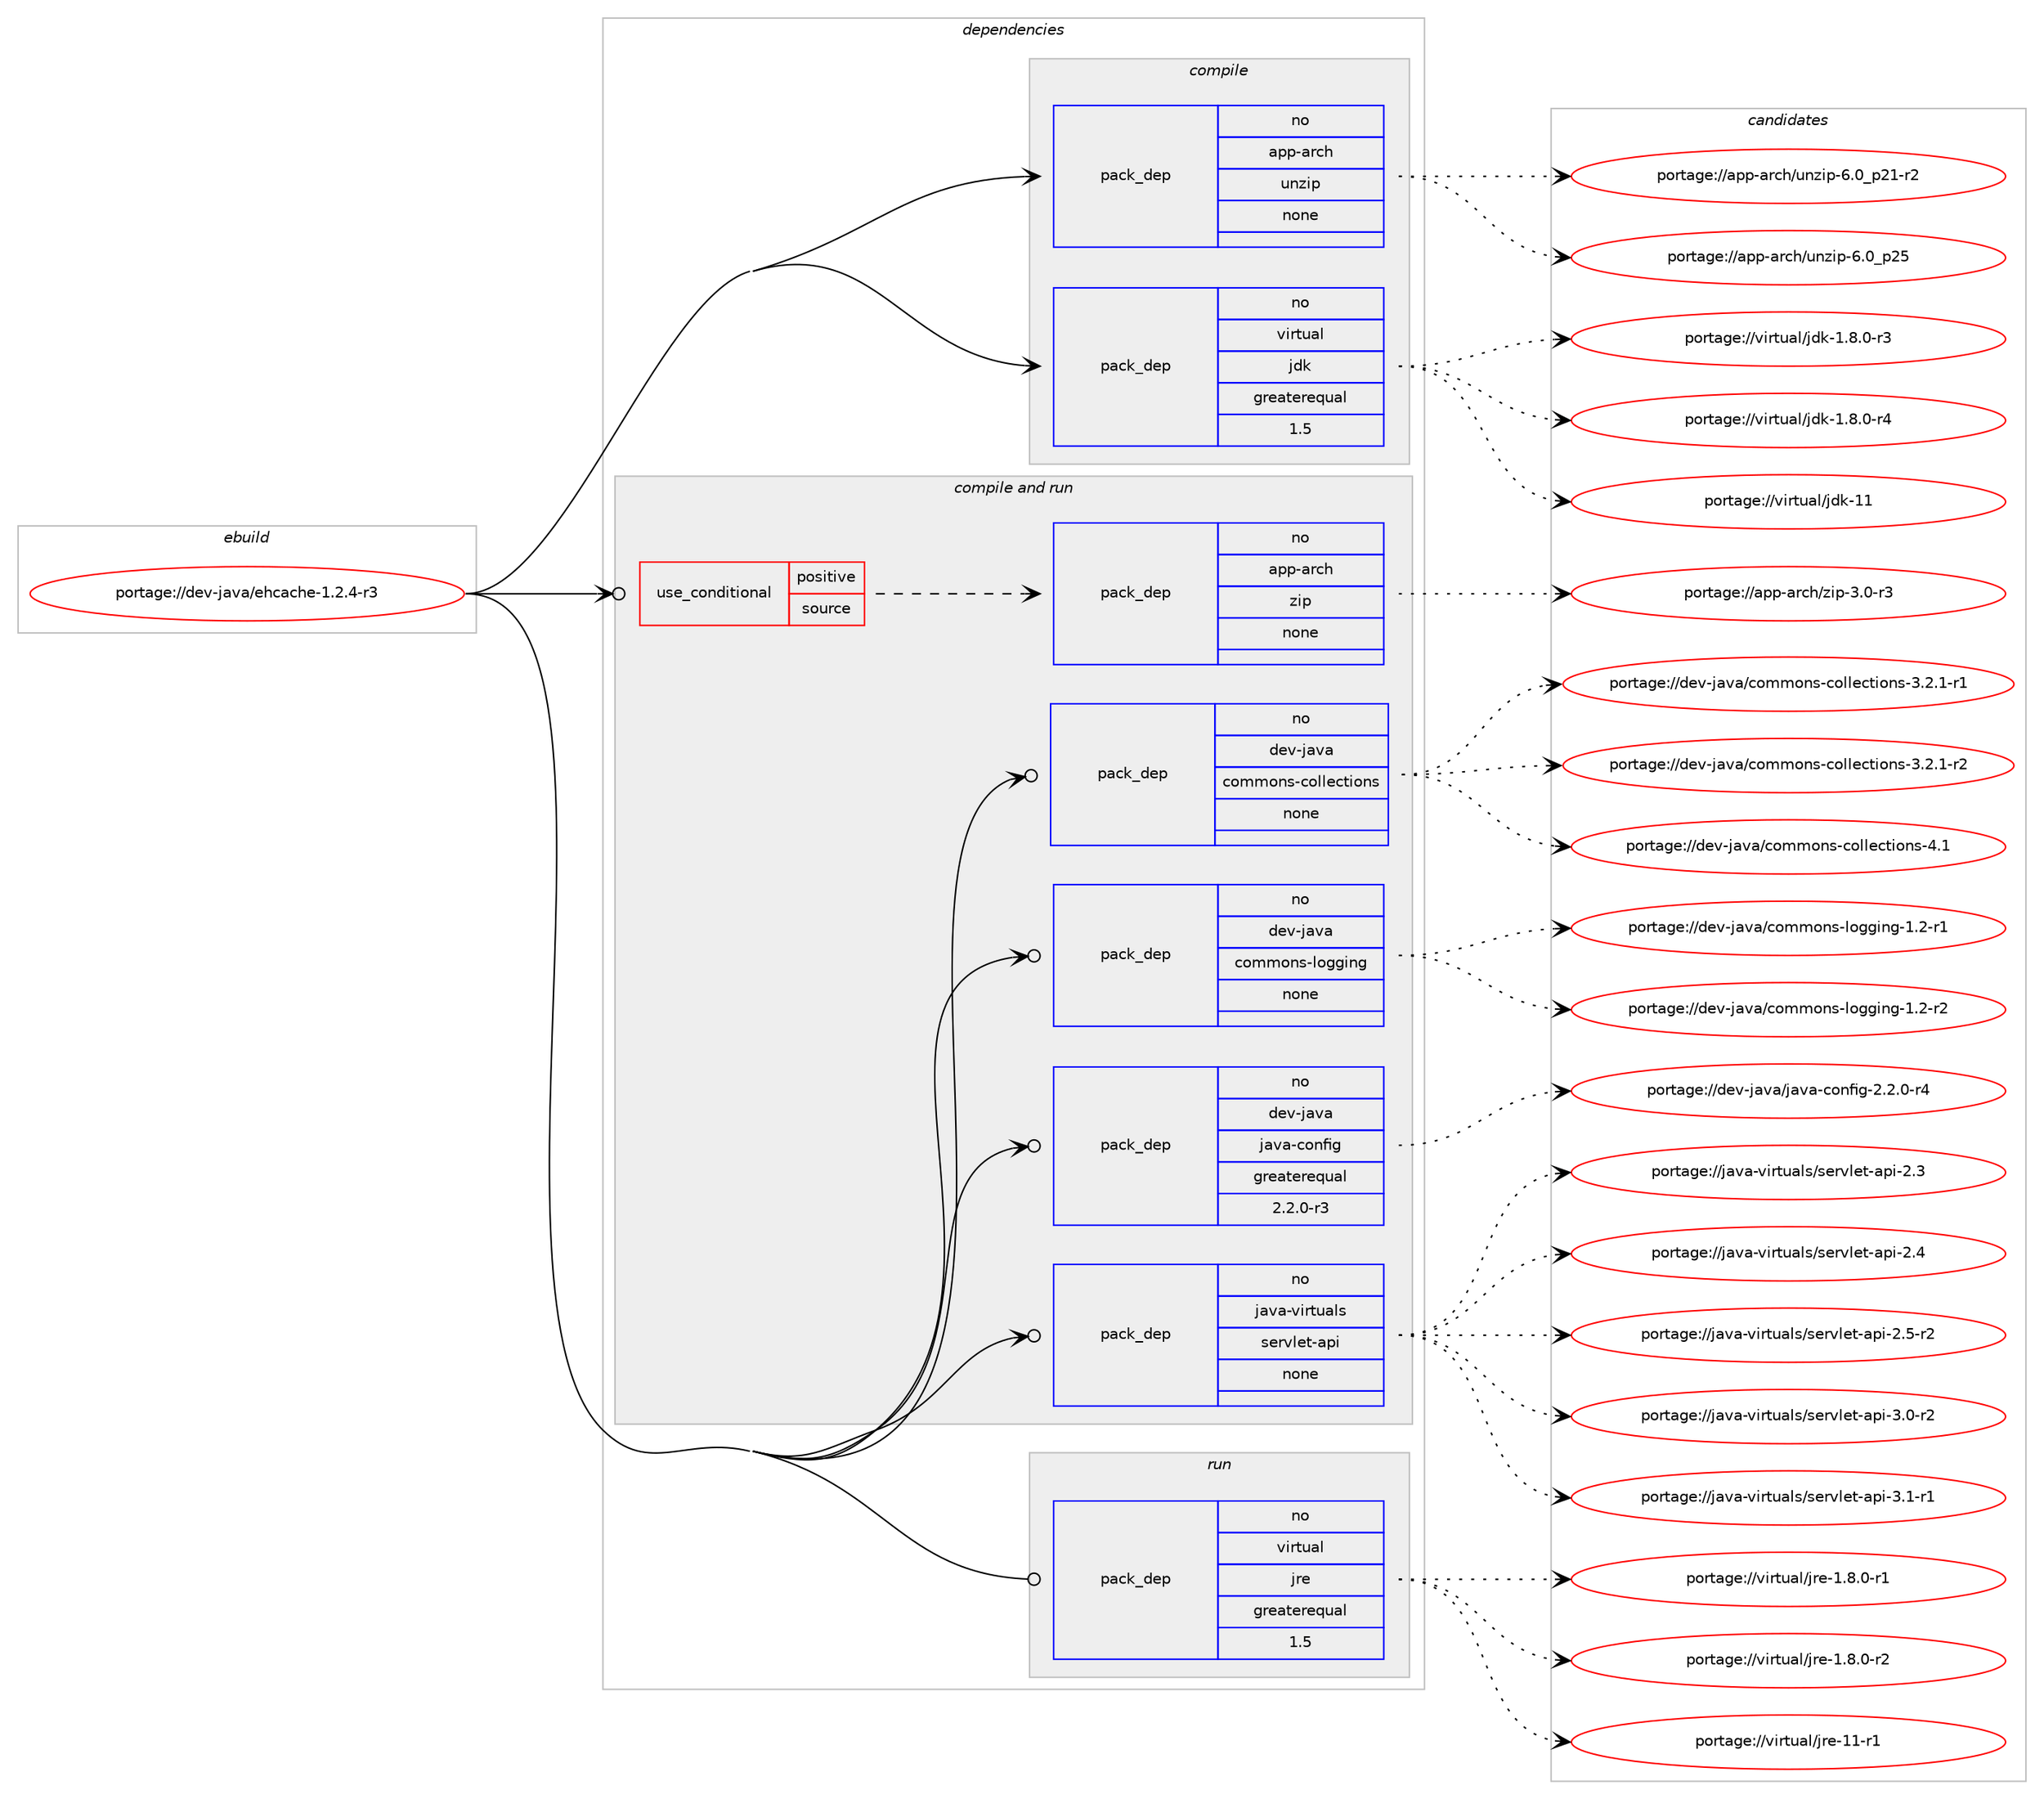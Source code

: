 digraph prolog {

# *************
# Graph options
# *************

newrank=true;
concentrate=true;
compound=true;
graph [rankdir=LR,fontname=Helvetica,fontsize=10,ranksep=1.5];#, ranksep=2.5, nodesep=0.2];
edge  [arrowhead=vee];
node  [fontname=Helvetica,fontsize=10];

# **********
# The ebuild
# **********

subgraph cluster_leftcol {
color=gray;
rank=same;
label=<<i>ebuild</i>>;
id [label="portage://dev-java/ehcache-1.2.4-r3", color=red, width=4, href="../dev-java/ehcache-1.2.4-r3.svg"];
}

# ****************
# The dependencies
# ****************

subgraph cluster_midcol {
color=gray;
label=<<i>dependencies</i>>;
subgraph cluster_compile {
fillcolor="#eeeeee";
style=filled;
label=<<i>compile</i>>;
subgraph pack66812 {
dependency87753 [label=<<TABLE BORDER="0" CELLBORDER="1" CELLSPACING="0" CELLPADDING="4" WIDTH="220"><TR><TD ROWSPAN="6" CELLPADDING="30">pack_dep</TD></TR><TR><TD WIDTH="110">no</TD></TR><TR><TD>app-arch</TD></TR><TR><TD>unzip</TD></TR><TR><TD>none</TD></TR><TR><TD></TD></TR></TABLE>>, shape=none, color=blue];
}
id:e -> dependency87753:w [weight=20,style="solid",arrowhead="vee"];
subgraph pack66813 {
dependency87754 [label=<<TABLE BORDER="0" CELLBORDER="1" CELLSPACING="0" CELLPADDING="4" WIDTH="220"><TR><TD ROWSPAN="6" CELLPADDING="30">pack_dep</TD></TR><TR><TD WIDTH="110">no</TD></TR><TR><TD>virtual</TD></TR><TR><TD>jdk</TD></TR><TR><TD>greaterequal</TD></TR><TR><TD>1.5</TD></TR></TABLE>>, shape=none, color=blue];
}
id:e -> dependency87754:w [weight=20,style="solid",arrowhead="vee"];
}
subgraph cluster_compileandrun {
fillcolor="#eeeeee";
style=filled;
label=<<i>compile and run</i>>;
subgraph cond18226 {
dependency87755 [label=<<TABLE BORDER="0" CELLBORDER="1" CELLSPACING="0" CELLPADDING="4"><TR><TD ROWSPAN="3" CELLPADDING="10">use_conditional</TD></TR><TR><TD>positive</TD></TR><TR><TD>source</TD></TR></TABLE>>, shape=none, color=red];
subgraph pack66814 {
dependency87756 [label=<<TABLE BORDER="0" CELLBORDER="1" CELLSPACING="0" CELLPADDING="4" WIDTH="220"><TR><TD ROWSPAN="6" CELLPADDING="30">pack_dep</TD></TR><TR><TD WIDTH="110">no</TD></TR><TR><TD>app-arch</TD></TR><TR><TD>zip</TD></TR><TR><TD>none</TD></TR><TR><TD></TD></TR></TABLE>>, shape=none, color=blue];
}
dependency87755:e -> dependency87756:w [weight=20,style="dashed",arrowhead="vee"];
}
id:e -> dependency87755:w [weight=20,style="solid",arrowhead="odotvee"];
subgraph pack66815 {
dependency87757 [label=<<TABLE BORDER="0" CELLBORDER="1" CELLSPACING="0" CELLPADDING="4" WIDTH="220"><TR><TD ROWSPAN="6" CELLPADDING="30">pack_dep</TD></TR><TR><TD WIDTH="110">no</TD></TR><TR><TD>dev-java</TD></TR><TR><TD>commons-collections</TD></TR><TR><TD>none</TD></TR><TR><TD></TD></TR></TABLE>>, shape=none, color=blue];
}
id:e -> dependency87757:w [weight=20,style="solid",arrowhead="odotvee"];
subgraph pack66816 {
dependency87758 [label=<<TABLE BORDER="0" CELLBORDER="1" CELLSPACING="0" CELLPADDING="4" WIDTH="220"><TR><TD ROWSPAN="6" CELLPADDING="30">pack_dep</TD></TR><TR><TD WIDTH="110">no</TD></TR><TR><TD>dev-java</TD></TR><TR><TD>commons-logging</TD></TR><TR><TD>none</TD></TR><TR><TD></TD></TR></TABLE>>, shape=none, color=blue];
}
id:e -> dependency87758:w [weight=20,style="solid",arrowhead="odotvee"];
subgraph pack66817 {
dependency87759 [label=<<TABLE BORDER="0" CELLBORDER="1" CELLSPACING="0" CELLPADDING="4" WIDTH="220"><TR><TD ROWSPAN="6" CELLPADDING="30">pack_dep</TD></TR><TR><TD WIDTH="110">no</TD></TR><TR><TD>dev-java</TD></TR><TR><TD>java-config</TD></TR><TR><TD>greaterequal</TD></TR><TR><TD>2.2.0-r3</TD></TR></TABLE>>, shape=none, color=blue];
}
id:e -> dependency87759:w [weight=20,style="solid",arrowhead="odotvee"];
subgraph pack66818 {
dependency87760 [label=<<TABLE BORDER="0" CELLBORDER="1" CELLSPACING="0" CELLPADDING="4" WIDTH="220"><TR><TD ROWSPAN="6" CELLPADDING="30">pack_dep</TD></TR><TR><TD WIDTH="110">no</TD></TR><TR><TD>java-virtuals</TD></TR><TR><TD>servlet-api</TD></TR><TR><TD>none</TD></TR><TR><TD></TD></TR></TABLE>>, shape=none, color=blue];
}
id:e -> dependency87760:w [weight=20,style="solid",arrowhead="odotvee"];
}
subgraph cluster_run {
fillcolor="#eeeeee";
style=filled;
label=<<i>run</i>>;
subgraph pack66819 {
dependency87761 [label=<<TABLE BORDER="0" CELLBORDER="1" CELLSPACING="0" CELLPADDING="4" WIDTH="220"><TR><TD ROWSPAN="6" CELLPADDING="30">pack_dep</TD></TR><TR><TD WIDTH="110">no</TD></TR><TR><TD>virtual</TD></TR><TR><TD>jre</TD></TR><TR><TD>greaterequal</TD></TR><TR><TD>1.5</TD></TR></TABLE>>, shape=none, color=blue];
}
id:e -> dependency87761:w [weight=20,style="solid",arrowhead="odot"];
}
}

# **************
# The candidates
# **************

subgraph cluster_choices {
rank=same;
color=gray;
label=<<i>candidates</i>>;

subgraph choice66812 {
color=black;
nodesep=1;
choiceportage9711211245971149910447117110122105112455446489511250494511450 [label="portage://app-arch/unzip-6.0_p21-r2", color=red, width=4,href="../app-arch/unzip-6.0_p21-r2.svg"];
choiceportage971121124597114991044711711012210511245544648951125053 [label="portage://app-arch/unzip-6.0_p25", color=red, width=4,href="../app-arch/unzip-6.0_p25.svg"];
dependency87753:e -> choiceportage9711211245971149910447117110122105112455446489511250494511450:w [style=dotted,weight="100"];
dependency87753:e -> choiceportage971121124597114991044711711012210511245544648951125053:w [style=dotted,weight="100"];
}
subgraph choice66813 {
color=black;
nodesep=1;
choiceportage11810511411611797108471061001074549465646484511451 [label="portage://virtual/jdk-1.8.0-r3", color=red, width=4,href="../virtual/jdk-1.8.0-r3.svg"];
choiceportage11810511411611797108471061001074549465646484511452 [label="portage://virtual/jdk-1.8.0-r4", color=red, width=4,href="../virtual/jdk-1.8.0-r4.svg"];
choiceportage1181051141161179710847106100107454949 [label="portage://virtual/jdk-11", color=red, width=4,href="../virtual/jdk-11.svg"];
dependency87754:e -> choiceportage11810511411611797108471061001074549465646484511451:w [style=dotted,weight="100"];
dependency87754:e -> choiceportage11810511411611797108471061001074549465646484511452:w [style=dotted,weight="100"];
dependency87754:e -> choiceportage1181051141161179710847106100107454949:w [style=dotted,weight="100"];
}
subgraph choice66814 {
color=black;
nodesep=1;
choiceportage9711211245971149910447122105112455146484511451 [label="portage://app-arch/zip-3.0-r3", color=red, width=4,href="../app-arch/zip-3.0-r3.svg"];
dependency87756:e -> choiceportage9711211245971149910447122105112455146484511451:w [style=dotted,weight="100"];
}
subgraph choice66815 {
color=black;
nodesep=1;
choiceportage10010111845106971189747991111091091111101154599111108108101991161051111101154551465046494511449 [label="portage://dev-java/commons-collections-3.2.1-r1", color=red, width=4,href="../dev-java/commons-collections-3.2.1-r1.svg"];
choiceportage10010111845106971189747991111091091111101154599111108108101991161051111101154551465046494511450 [label="portage://dev-java/commons-collections-3.2.1-r2", color=red, width=4,href="../dev-java/commons-collections-3.2.1-r2.svg"];
choiceportage100101118451069711897479911110910911111011545991111081081019911610511111011545524649 [label="portage://dev-java/commons-collections-4.1", color=red, width=4,href="../dev-java/commons-collections-4.1.svg"];
dependency87757:e -> choiceportage10010111845106971189747991111091091111101154599111108108101991161051111101154551465046494511449:w [style=dotted,weight="100"];
dependency87757:e -> choiceportage10010111845106971189747991111091091111101154599111108108101991161051111101154551465046494511450:w [style=dotted,weight="100"];
dependency87757:e -> choiceportage100101118451069711897479911110910911111011545991111081081019911610511111011545524649:w [style=dotted,weight="100"];
}
subgraph choice66816 {
color=black;
nodesep=1;
choiceportage100101118451069711897479911110910911111011545108111103103105110103454946504511449 [label="portage://dev-java/commons-logging-1.2-r1", color=red, width=4,href="../dev-java/commons-logging-1.2-r1.svg"];
choiceportage100101118451069711897479911110910911111011545108111103103105110103454946504511450 [label="portage://dev-java/commons-logging-1.2-r2", color=red, width=4,href="../dev-java/commons-logging-1.2-r2.svg"];
dependency87758:e -> choiceportage100101118451069711897479911110910911111011545108111103103105110103454946504511449:w [style=dotted,weight="100"];
dependency87758:e -> choiceportage100101118451069711897479911110910911111011545108111103103105110103454946504511450:w [style=dotted,weight="100"];
}
subgraph choice66817 {
color=black;
nodesep=1;
choiceportage10010111845106971189747106971189745991111101021051034550465046484511452 [label="portage://dev-java/java-config-2.2.0-r4", color=red, width=4,href="../dev-java/java-config-2.2.0-r4.svg"];
dependency87759:e -> choiceportage10010111845106971189747106971189745991111101021051034550465046484511452:w [style=dotted,weight="100"];
}
subgraph choice66818 {
color=black;
nodesep=1;
choiceportage1069711897451181051141161179710811547115101114118108101116459711210545504651 [label="portage://java-virtuals/servlet-api-2.3", color=red, width=4,href="../java-virtuals/servlet-api-2.3.svg"];
choiceportage1069711897451181051141161179710811547115101114118108101116459711210545504652 [label="portage://java-virtuals/servlet-api-2.4", color=red, width=4,href="../java-virtuals/servlet-api-2.4.svg"];
choiceportage10697118974511810511411611797108115471151011141181081011164597112105455046534511450 [label="portage://java-virtuals/servlet-api-2.5-r2", color=red, width=4,href="../java-virtuals/servlet-api-2.5-r2.svg"];
choiceportage10697118974511810511411611797108115471151011141181081011164597112105455146484511450 [label="portage://java-virtuals/servlet-api-3.0-r2", color=red, width=4,href="../java-virtuals/servlet-api-3.0-r2.svg"];
choiceportage10697118974511810511411611797108115471151011141181081011164597112105455146494511449 [label="portage://java-virtuals/servlet-api-3.1-r1", color=red, width=4,href="../java-virtuals/servlet-api-3.1-r1.svg"];
dependency87760:e -> choiceportage1069711897451181051141161179710811547115101114118108101116459711210545504651:w [style=dotted,weight="100"];
dependency87760:e -> choiceportage1069711897451181051141161179710811547115101114118108101116459711210545504652:w [style=dotted,weight="100"];
dependency87760:e -> choiceportage10697118974511810511411611797108115471151011141181081011164597112105455046534511450:w [style=dotted,weight="100"];
dependency87760:e -> choiceportage10697118974511810511411611797108115471151011141181081011164597112105455146484511450:w [style=dotted,weight="100"];
dependency87760:e -> choiceportage10697118974511810511411611797108115471151011141181081011164597112105455146494511449:w [style=dotted,weight="100"];
}
subgraph choice66819 {
color=black;
nodesep=1;
choiceportage11810511411611797108471061141014549465646484511449 [label="portage://virtual/jre-1.8.0-r1", color=red, width=4,href="../virtual/jre-1.8.0-r1.svg"];
choiceportage11810511411611797108471061141014549465646484511450 [label="portage://virtual/jre-1.8.0-r2", color=red, width=4,href="../virtual/jre-1.8.0-r2.svg"];
choiceportage11810511411611797108471061141014549494511449 [label="portage://virtual/jre-11-r1", color=red, width=4,href="../virtual/jre-11-r1.svg"];
dependency87761:e -> choiceportage11810511411611797108471061141014549465646484511449:w [style=dotted,weight="100"];
dependency87761:e -> choiceportage11810511411611797108471061141014549465646484511450:w [style=dotted,weight="100"];
dependency87761:e -> choiceportage11810511411611797108471061141014549494511449:w [style=dotted,weight="100"];
}
}

}
